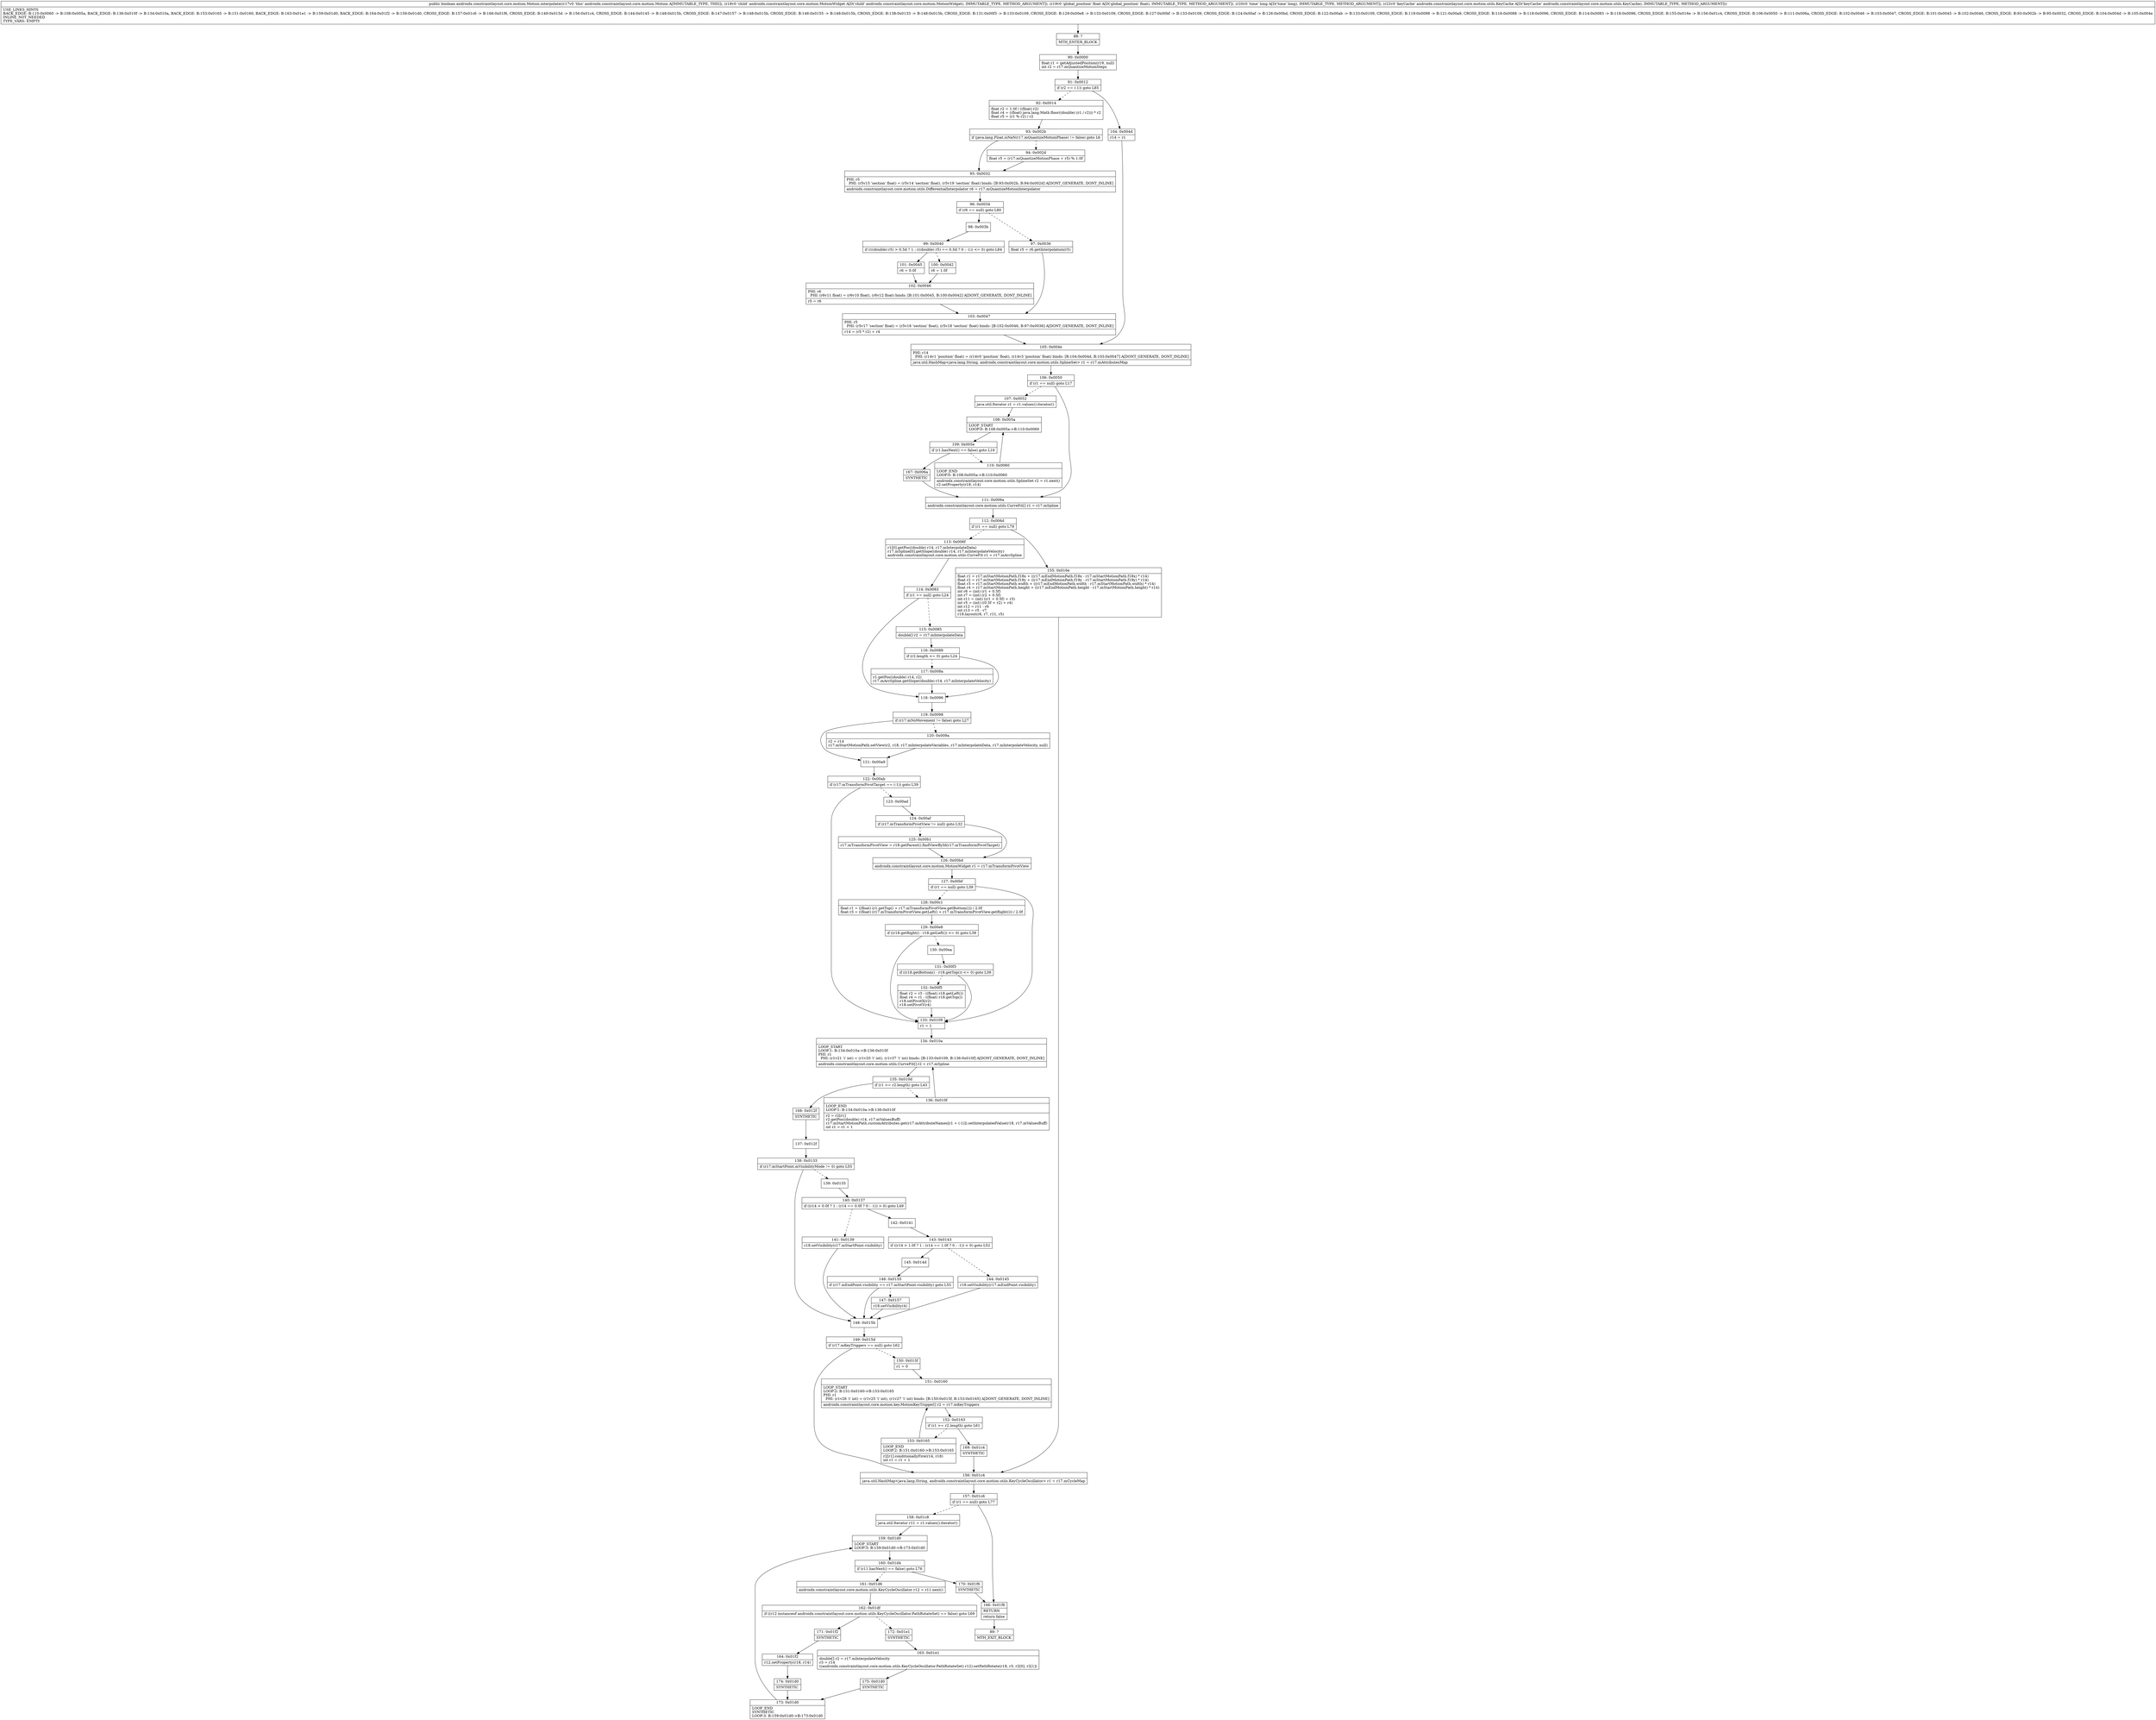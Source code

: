 digraph "CFG forandroidx.constraintlayout.core.motion.Motion.interpolate(Landroidx\/constraintlayout\/core\/motion\/MotionWidget;FJLandroidx\/constraintlayout\/core\/motion\/utils\/KeyCache;)Z" {
Node_88 [shape=record,label="{88\:\ ?|MTH_ENTER_BLOCK\l}"];
Node_90 [shape=record,label="{90\:\ 0x0000|float r1 = getAdjustedPosition(r19, null)\lint r2 = r17.mQuantizeMotionSteps\l}"];
Node_91 [shape=record,label="{91\:\ 0x0012|if (r2 == (\-1)) goto L85\l}"];
Node_92 [shape=record,label="{92\:\ 0x0014|float r2 = 1.0f \/ ((float) r2)\lfloat r4 = ((float) java.lang.Math.floor((double) (r1 \/ r2))) * r2\lfloat r5 = (r1 % r2) \/ r2\l}"];
Node_93 [shape=record,label="{93\:\ 0x002b|if (java.lang.Float.isNaN(r17.mQuantizeMotionPhase) != false) goto L6\l}"];
Node_94 [shape=record,label="{94\:\ 0x002d|float r5 = (r17.mQuantizeMotionPhase + r5) % 1.0f\l}"];
Node_95 [shape=record,label="{95\:\ 0x0032|PHI: r5 \l  PHI: (r5v15 'section' float) = (r5v14 'section' float), (r5v19 'section' float) binds: [B:93:0x002b, B:94:0x002d] A[DONT_GENERATE, DONT_INLINE]\l|androidx.constraintlayout.core.motion.utils.DifferentialInterpolator r6 = r17.mQuantizeMotionInterpolator\l}"];
Node_96 [shape=record,label="{96\:\ 0x0034|if (r6 == null) goto L80\l}"];
Node_97 [shape=record,label="{97\:\ 0x0036|float r5 = r6.getInterpolation(r5)\l}"];
Node_103 [shape=record,label="{103\:\ 0x0047|PHI: r5 \l  PHI: (r5v17 'section' float) = (r5v16 'section' float), (r5v18 'section' float) binds: [B:102:0x0046, B:97:0x0036] A[DONT_GENERATE, DONT_INLINE]\l|r14 = (r5 * r2) + r4\l}"];
Node_105 [shape=record,label="{105\:\ 0x004e|PHI: r14 \l  PHI: (r14v1 'position' float) = (r14v0 'position' float), (r14v3 'position' float) binds: [B:104:0x004d, B:103:0x0047] A[DONT_GENERATE, DONT_INLINE]\l|java.util.HashMap\<java.lang.String, androidx.constraintlayout.core.motion.utils.SplineSet\> r1 = r17.mAttributesMap\l}"];
Node_106 [shape=record,label="{106\:\ 0x0050|if (r1 == null) goto L17\l}"];
Node_107 [shape=record,label="{107\:\ 0x0052|java.util.Iterator r1 = r1.values().iterator()\l}"];
Node_108 [shape=record,label="{108\:\ 0x005a|LOOP_START\lLOOP:0: B:108:0x005a\-\>B:110:0x0060\l}"];
Node_109 [shape=record,label="{109\:\ 0x005e|if (r1.hasNext() == false) goto L16\l}"];
Node_110 [shape=record,label="{110\:\ 0x0060|LOOP_END\lLOOP:0: B:108:0x005a\-\>B:110:0x0060\l|androidx.constraintlayout.core.motion.utils.SplineSet r2 = r1.next()\lr2.setProperty(r18, r14)\l}"];
Node_167 [shape=record,label="{167\:\ 0x006a|SYNTHETIC\l}"];
Node_111 [shape=record,label="{111\:\ 0x006a|androidx.constraintlayout.core.motion.utils.CurveFit[] r1 = r17.mSpline\l}"];
Node_112 [shape=record,label="{112\:\ 0x006d|if (r1 == null) goto L79\l}"];
Node_113 [shape=record,label="{113\:\ 0x006f|r1[0].getPos((double) r14, r17.mInterpolateData)\lr17.mSpline[0].getSlope((double) r14, r17.mInterpolateVelocity)\landroidx.constraintlayout.core.motion.utils.CurveFit r1 = r17.mArcSpline\l}"];
Node_114 [shape=record,label="{114\:\ 0x0083|if (r1 == null) goto L24\l}"];
Node_115 [shape=record,label="{115\:\ 0x0085|double[] r2 = r17.mInterpolateData\l}"];
Node_116 [shape=record,label="{116\:\ 0x0088|if (r2.length \<= 0) goto L24\l}"];
Node_117 [shape=record,label="{117\:\ 0x008a|r1.getPos((double) r14, r2)\lr17.mArcSpline.getSlope((double) r14, r17.mInterpolateVelocity)\l}"];
Node_118 [shape=record,label="{118\:\ 0x0096}"];
Node_119 [shape=record,label="{119\:\ 0x0098|if (r17.mNoMovement != false) goto L27\l}"];
Node_120 [shape=record,label="{120\:\ 0x009a|r2 = r14\lr17.mStartMotionPath.setView(r2, r18, r17.mInterpolateVariables, r17.mInterpolateData, r17.mInterpolateVelocity, null)\l}"];
Node_121 [shape=record,label="{121\:\ 0x00a9}"];
Node_122 [shape=record,label="{122\:\ 0x00ab|if (r17.mTransformPivotTarget == (\-1)) goto L39\l}"];
Node_123 [shape=record,label="{123\:\ 0x00ad}"];
Node_124 [shape=record,label="{124\:\ 0x00af|if (r17.mTransformPivotView != null) goto L32\l}"];
Node_125 [shape=record,label="{125\:\ 0x00b1|r17.mTransformPivotView = r18.getParent().findViewById(r17.mTransformPivotTarget)\l}"];
Node_126 [shape=record,label="{126\:\ 0x00bd|androidx.constraintlayout.core.motion.MotionWidget r1 = r17.mTransformPivotView\l}"];
Node_127 [shape=record,label="{127\:\ 0x00bf|if (r1 == null) goto L39\l}"];
Node_128 [shape=record,label="{128\:\ 0x00c1|float r1 = ((float) (r1.getTop() + r17.mTransformPivotView.getBottom())) \/ 2.0f\lfloat r3 = ((float) (r17.mTransformPivotView.getLeft() + r17.mTransformPivotView.getRight())) \/ 2.0f\l}"];
Node_129 [shape=record,label="{129\:\ 0x00e8|if ((r18.getRight() \- r18.getLeft()) \<= 0) goto L39\l}"];
Node_130 [shape=record,label="{130\:\ 0x00ea}"];
Node_131 [shape=record,label="{131\:\ 0x00f3|if ((r18.getBottom() \- r18.getTop()) \<= 0) goto L39\l}"];
Node_132 [shape=record,label="{132\:\ 0x00f5|float r2 = r3 \- ((float) r18.getLeft())\lfloat r4 = r1 \- ((float) r18.getTop())\lr18.setPivotX(r2)\lr18.setPivotY(r4)\l}"];
Node_133 [shape=record,label="{133\:\ 0x0109|r1 = 1\l}"];
Node_134 [shape=record,label="{134\:\ 0x010a|LOOP_START\lLOOP:1: B:134:0x010a\-\>B:136:0x010f\lPHI: r1 \l  PHI: (r1v21 'i' int) = (r1v20 'i' int), (r1v37 'i' int) binds: [B:133:0x0109, B:136:0x010f] A[DONT_GENERATE, DONT_INLINE]\l|androidx.constraintlayout.core.motion.utils.CurveFit[] r2 = r17.mSpline\l}"];
Node_135 [shape=record,label="{135\:\ 0x010d|if (r1 \>= r2.length) goto L43\l}"];
Node_136 [shape=record,label="{136\:\ 0x010f|LOOP_END\lLOOP:1: B:134:0x010a\-\>B:136:0x010f\l|r2 = r2[r1]\lr2.getPos((double) r14, r17.mValuesBuff)\lr17.mStartMotionPath.customAttributes.get(r17.mAttributeNames[r1 + (\-1)]).setInterpolatedValue(r18, r17.mValuesBuff)\lint r1 = r1 + 1\l}"];
Node_168 [shape=record,label="{168\:\ 0x012f|SYNTHETIC\l}"];
Node_137 [shape=record,label="{137\:\ 0x012f}"];
Node_138 [shape=record,label="{138\:\ 0x0133|if (r17.mStartPoint.mVisibilityMode != 0) goto L55\l}"];
Node_139 [shape=record,label="{139\:\ 0x0135}"];
Node_140 [shape=record,label="{140\:\ 0x0137|if ((r14 \> 0.0f ? 1 : (r14 == 0.0f ? 0 : \-1)) \> 0) goto L49\l}"];
Node_141 [shape=record,label="{141\:\ 0x0139|r18.setVisibility(r17.mStartPoint.visibility)\l}"];
Node_142 [shape=record,label="{142\:\ 0x0141}"];
Node_143 [shape=record,label="{143\:\ 0x0143|if ((r14 \> 1.0f ? 1 : (r14 == 1.0f ? 0 : \-1)) \< 0) goto L52\l}"];
Node_144 [shape=record,label="{144\:\ 0x0145|r18.setVisibility(r17.mEndPoint.visibility)\l}"];
Node_145 [shape=record,label="{145\:\ 0x014d}"];
Node_146 [shape=record,label="{146\:\ 0x0155|if (r17.mEndPoint.visibility == r17.mStartPoint.visibility) goto L55\l}"];
Node_147 [shape=record,label="{147\:\ 0x0157|r18.setVisibility(4)\l}"];
Node_148 [shape=record,label="{148\:\ 0x015b}"];
Node_149 [shape=record,label="{149\:\ 0x015d|if (r17.mKeyTriggers == null) goto L62\l}"];
Node_150 [shape=record,label="{150\:\ 0x015f|r1 = 0\l}"];
Node_151 [shape=record,label="{151\:\ 0x0160|LOOP_START\lLOOP:2: B:151:0x0160\-\>B:153:0x0165\lPHI: r1 \l  PHI: (r1v26 'i' int) = (r1v25 'i' int), (r1v27 'i' int) binds: [B:150:0x015f, B:153:0x0165] A[DONT_GENERATE, DONT_INLINE]\l|androidx.constraintlayout.core.motion.key.MotionKeyTrigger[] r2 = r17.mKeyTriggers\l}"];
Node_152 [shape=record,label="{152\:\ 0x0163|if (r1 \>= r2.length) goto L61\l}"];
Node_153 [shape=record,label="{153\:\ 0x0165|LOOP_END\lLOOP:2: B:151:0x0160\-\>B:153:0x0165\l|r2[r1].conditionallyFire(r14, r18)\lint r1 = r1 + 1\l}"];
Node_169 [shape=record,label="{169\:\ 0x01c4|SYNTHETIC\l}"];
Node_156 [shape=record,label="{156\:\ 0x01c4|java.util.HashMap\<java.lang.String, androidx.constraintlayout.core.motion.utils.KeyCycleOscillator\> r1 = r17.mCycleMap\l}"];
Node_157 [shape=record,label="{157\:\ 0x01c6|if (r1 == null) goto L77\l}"];
Node_158 [shape=record,label="{158\:\ 0x01c8|java.util.Iterator r11 = r1.values().iterator()\l}"];
Node_159 [shape=record,label="{159\:\ 0x01d0|LOOP_START\lLOOP:3: B:159:0x01d0\-\>B:173:0x01d0\l}"];
Node_160 [shape=record,label="{160\:\ 0x01d4|if (r11.hasNext() == false) goto L76\l}"];
Node_161 [shape=record,label="{161\:\ 0x01d6|androidx.constraintlayout.core.motion.utils.KeyCycleOscillator r12 = r11.next()\l}"];
Node_162 [shape=record,label="{162\:\ 0x01df|if ((r12 instanceof androidx.constraintlayout.core.motion.utils.KeyCycleOscillator.PathRotateSet) == false) goto L69\l}"];
Node_171 [shape=record,label="{171\:\ 0x01f2|SYNTHETIC\l}"];
Node_164 [shape=record,label="{164\:\ 0x01f2|r12.setProperty(r18, r14)\l}"];
Node_174 [shape=record,label="{174\:\ 0x01d0|SYNTHETIC\l}"];
Node_173 [shape=record,label="{173\:\ 0x01d0|LOOP_END\lSYNTHETIC\lLOOP:3: B:159:0x01d0\-\>B:173:0x01d0\l}"];
Node_172 [shape=record,label="{172\:\ 0x01e1|SYNTHETIC\l}"];
Node_163 [shape=record,label="{163\:\ 0x01e1|double[] r2 = r17.mInterpolateVelocity\lr3 = r14\l((androidx.constraintlayout.core.motion.utils.KeyCycleOscillator.PathRotateSet) r12).setPathRotate(r18, r3, r2[0], r2[1])\l}"];
Node_175 [shape=record,label="{175\:\ 0x01d0|SYNTHETIC\l}"];
Node_170 [shape=record,label="{170\:\ 0x01f6|SYNTHETIC\l}"];
Node_166 [shape=record,label="{166\:\ 0x01f6|RETURN\l|return false\l}"];
Node_89 [shape=record,label="{89\:\ ?|MTH_EXIT_BLOCK\l}"];
Node_155 [shape=record,label="{155\:\ 0x016e|float r1 = r17.mStartMotionPath.f18x + ((r17.mEndMotionPath.f18x \- r17.mStartMotionPath.f18x) * r14)\lfloat r2 = r17.mStartMotionPath.f19y + ((r17.mEndMotionPath.f19y \- r17.mStartMotionPath.f19y) * r14)\lfloat r3 = r17.mStartMotionPath.width + ((r17.mEndMotionPath.width \- r17.mStartMotionPath.width) * r14)\lfloat r4 = r17.mStartMotionPath.height + ((r17.mEndMotionPath.height \- r17.mStartMotionPath.height) * r14)\lint r6 = (int) (r1 + 0.5f)\lint r7 = (int) (r2 + 0.5f)\lint r11 = (int) ((r1 + 0.5f) + r3)\lint r5 = (int) ((0.5f + r2) + r4)\lint r12 = r11 \- r6\lint r13 = r5 \- r7\lr18.layout(r6, r7, r11, r5)\l}"];
Node_98 [shape=record,label="{98\:\ 0x003b}"];
Node_99 [shape=record,label="{99\:\ 0x0040|if ((((double) r5) \> 0.5d ? 1 : (((double) r5) == 0.5d ? 0 : \-1)) \<= 0) goto L84\l}"];
Node_100 [shape=record,label="{100\:\ 0x0042|r6 = 1.0f\l}"];
Node_102 [shape=record,label="{102\:\ 0x0046|PHI: r6 \l  PHI: (r6v11 float) = (r6v10 float), (r6v12 float) binds: [B:101:0x0045, B:100:0x0042] A[DONT_GENERATE, DONT_INLINE]\l|r5 = r6\l}"];
Node_101 [shape=record,label="{101\:\ 0x0045|r6 = 0.0f\l}"];
Node_104 [shape=record,label="{104\:\ 0x004d|r14 = r1\l}"];
MethodNode[shape=record,label="{public boolean androidx.constraintlayout.core.motion.Motion.interpolate((r17v0 'this' androidx.constraintlayout.core.motion.Motion A[IMMUTABLE_TYPE, THIS]), (r18v0 'child' androidx.constraintlayout.core.motion.MotionWidget A[D('child' androidx.constraintlayout.core.motion.MotionWidget), IMMUTABLE_TYPE, METHOD_ARGUMENT]), (r19v0 'global_position' float A[D('global_position' float), IMMUTABLE_TYPE, METHOD_ARGUMENT]), (r20v0 'time' long A[D('time' long), IMMUTABLE_TYPE, METHOD_ARGUMENT]), (r22v0 'keyCache' androidx.constraintlayout.core.motion.utils.KeyCache A[D('keyCache' androidx.constraintlayout.core.motion.utils.KeyCache), IMMUTABLE_TYPE, METHOD_ARGUMENT]))  | USE_LINES_HINTS\lBACK_EDGE: B:110:0x0060 \-\> B:108:0x005a, BACK_EDGE: B:136:0x010f \-\> B:134:0x010a, BACK_EDGE: B:153:0x0165 \-\> B:151:0x0160, BACK_EDGE: B:163:0x01e1 \-\> B:159:0x01d0, BACK_EDGE: B:164:0x01f2 \-\> B:159:0x01d0, CROSS_EDGE: B:157:0x01c6 \-\> B:166:0x01f6, CROSS_EDGE: B:149:0x015d \-\> B:156:0x01c4, CROSS_EDGE: B:144:0x0145 \-\> B:148:0x015b, CROSS_EDGE: B:147:0x0157 \-\> B:148:0x015b, CROSS_EDGE: B:146:0x0155 \-\> B:148:0x015b, CROSS_EDGE: B:138:0x0133 \-\> B:148:0x015b, CROSS_EDGE: B:131:0x00f3 \-\> B:133:0x0109, CROSS_EDGE: B:129:0x00e8 \-\> B:133:0x0109, CROSS_EDGE: B:127:0x00bf \-\> B:133:0x0109, CROSS_EDGE: B:124:0x00af \-\> B:126:0x00bd, CROSS_EDGE: B:122:0x00ab \-\> B:133:0x0109, CROSS_EDGE: B:119:0x0098 \-\> B:121:0x00a9, CROSS_EDGE: B:116:0x0088 \-\> B:118:0x0096, CROSS_EDGE: B:114:0x0083 \-\> B:118:0x0096, CROSS_EDGE: B:155:0x016e \-\> B:156:0x01c4, CROSS_EDGE: B:106:0x0050 \-\> B:111:0x006a, CROSS_EDGE: B:102:0x0046 \-\> B:103:0x0047, CROSS_EDGE: B:101:0x0045 \-\> B:102:0x0046, CROSS_EDGE: B:93:0x002b \-\> B:95:0x0032, CROSS_EDGE: B:104:0x004d \-\> B:105:0x004e\lINLINE_NOT_NEEDED\lTYPE_VARS: EMPTY\l}"];
MethodNode -> Node_88;Node_88 -> Node_90;
Node_90 -> Node_91;
Node_91 -> Node_92[style=dashed];
Node_91 -> Node_104;
Node_92 -> Node_93;
Node_93 -> Node_94[style=dashed];
Node_93 -> Node_95;
Node_94 -> Node_95;
Node_95 -> Node_96;
Node_96 -> Node_97[style=dashed];
Node_96 -> Node_98;
Node_97 -> Node_103;
Node_103 -> Node_105;
Node_105 -> Node_106;
Node_106 -> Node_107[style=dashed];
Node_106 -> Node_111;
Node_107 -> Node_108;
Node_108 -> Node_109;
Node_109 -> Node_110[style=dashed];
Node_109 -> Node_167;
Node_110 -> Node_108;
Node_167 -> Node_111;
Node_111 -> Node_112;
Node_112 -> Node_113[style=dashed];
Node_112 -> Node_155;
Node_113 -> Node_114;
Node_114 -> Node_115[style=dashed];
Node_114 -> Node_118;
Node_115 -> Node_116;
Node_116 -> Node_117[style=dashed];
Node_116 -> Node_118;
Node_117 -> Node_118;
Node_118 -> Node_119;
Node_119 -> Node_120[style=dashed];
Node_119 -> Node_121;
Node_120 -> Node_121;
Node_121 -> Node_122;
Node_122 -> Node_123[style=dashed];
Node_122 -> Node_133;
Node_123 -> Node_124;
Node_124 -> Node_125[style=dashed];
Node_124 -> Node_126;
Node_125 -> Node_126;
Node_126 -> Node_127;
Node_127 -> Node_128[style=dashed];
Node_127 -> Node_133;
Node_128 -> Node_129;
Node_129 -> Node_130[style=dashed];
Node_129 -> Node_133;
Node_130 -> Node_131;
Node_131 -> Node_132[style=dashed];
Node_131 -> Node_133;
Node_132 -> Node_133;
Node_133 -> Node_134;
Node_134 -> Node_135;
Node_135 -> Node_136[style=dashed];
Node_135 -> Node_168;
Node_136 -> Node_134;
Node_168 -> Node_137;
Node_137 -> Node_138;
Node_138 -> Node_139[style=dashed];
Node_138 -> Node_148;
Node_139 -> Node_140;
Node_140 -> Node_141[style=dashed];
Node_140 -> Node_142;
Node_141 -> Node_148;
Node_142 -> Node_143;
Node_143 -> Node_144[style=dashed];
Node_143 -> Node_145;
Node_144 -> Node_148;
Node_145 -> Node_146;
Node_146 -> Node_147[style=dashed];
Node_146 -> Node_148;
Node_147 -> Node_148;
Node_148 -> Node_149;
Node_149 -> Node_150[style=dashed];
Node_149 -> Node_156;
Node_150 -> Node_151;
Node_151 -> Node_152;
Node_152 -> Node_153[style=dashed];
Node_152 -> Node_169;
Node_153 -> Node_151;
Node_169 -> Node_156;
Node_156 -> Node_157;
Node_157 -> Node_158[style=dashed];
Node_157 -> Node_166;
Node_158 -> Node_159;
Node_159 -> Node_160;
Node_160 -> Node_161[style=dashed];
Node_160 -> Node_170;
Node_161 -> Node_162;
Node_162 -> Node_171;
Node_162 -> Node_172[style=dashed];
Node_171 -> Node_164;
Node_164 -> Node_174;
Node_174 -> Node_173;
Node_173 -> Node_159;
Node_172 -> Node_163;
Node_163 -> Node_175;
Node_175 -> Node_173;
Node_170 -> Node_166;
Node_166 -> Node_89;
Node_155 -> Node_156;
Node_98 -> Node_99;
Node_99 -> Node_100[style=dashed];
Node_99 -> Node_101;
Node_100 -> Node_102;
Node_102 -> Node_103;
Node_101 -> Node_102;
Node_104 -> Node_105;
}

